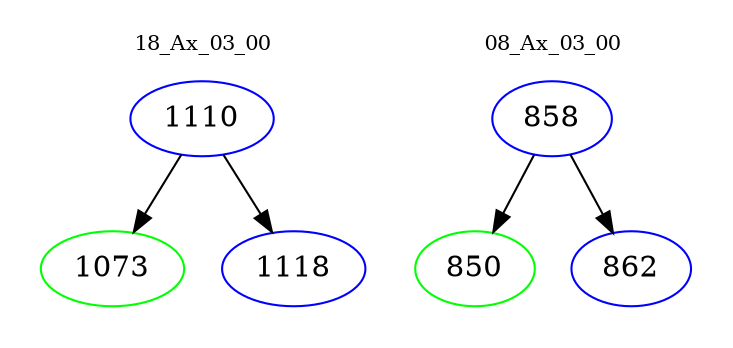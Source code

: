 digraph{
subgraph cluster_0 {
color = white
label = "18_Ax_03_00";
fontsize=10;
T0_1110 [label="1110", color="blue"]
T0_1110 -> T0_1073 [color="black"]
T0_1073 [label="1073", color="green"]
T0_1110 -> T0_1118 [color="black"]
T0_1118 [label="1118", color="blue"]
}
subgraph cluster_1 {
color = white
label = "08_Ax_03_00";
fontsize=10;
T1_858 [label="858", color="blue"]
T1_858 -> T1_850 [color="black"]
T1_850 [label="850", color="green"]
T1_858 -> T1_862 [color="black"]
T1_862 [label="862", color="blue"]
}
}
